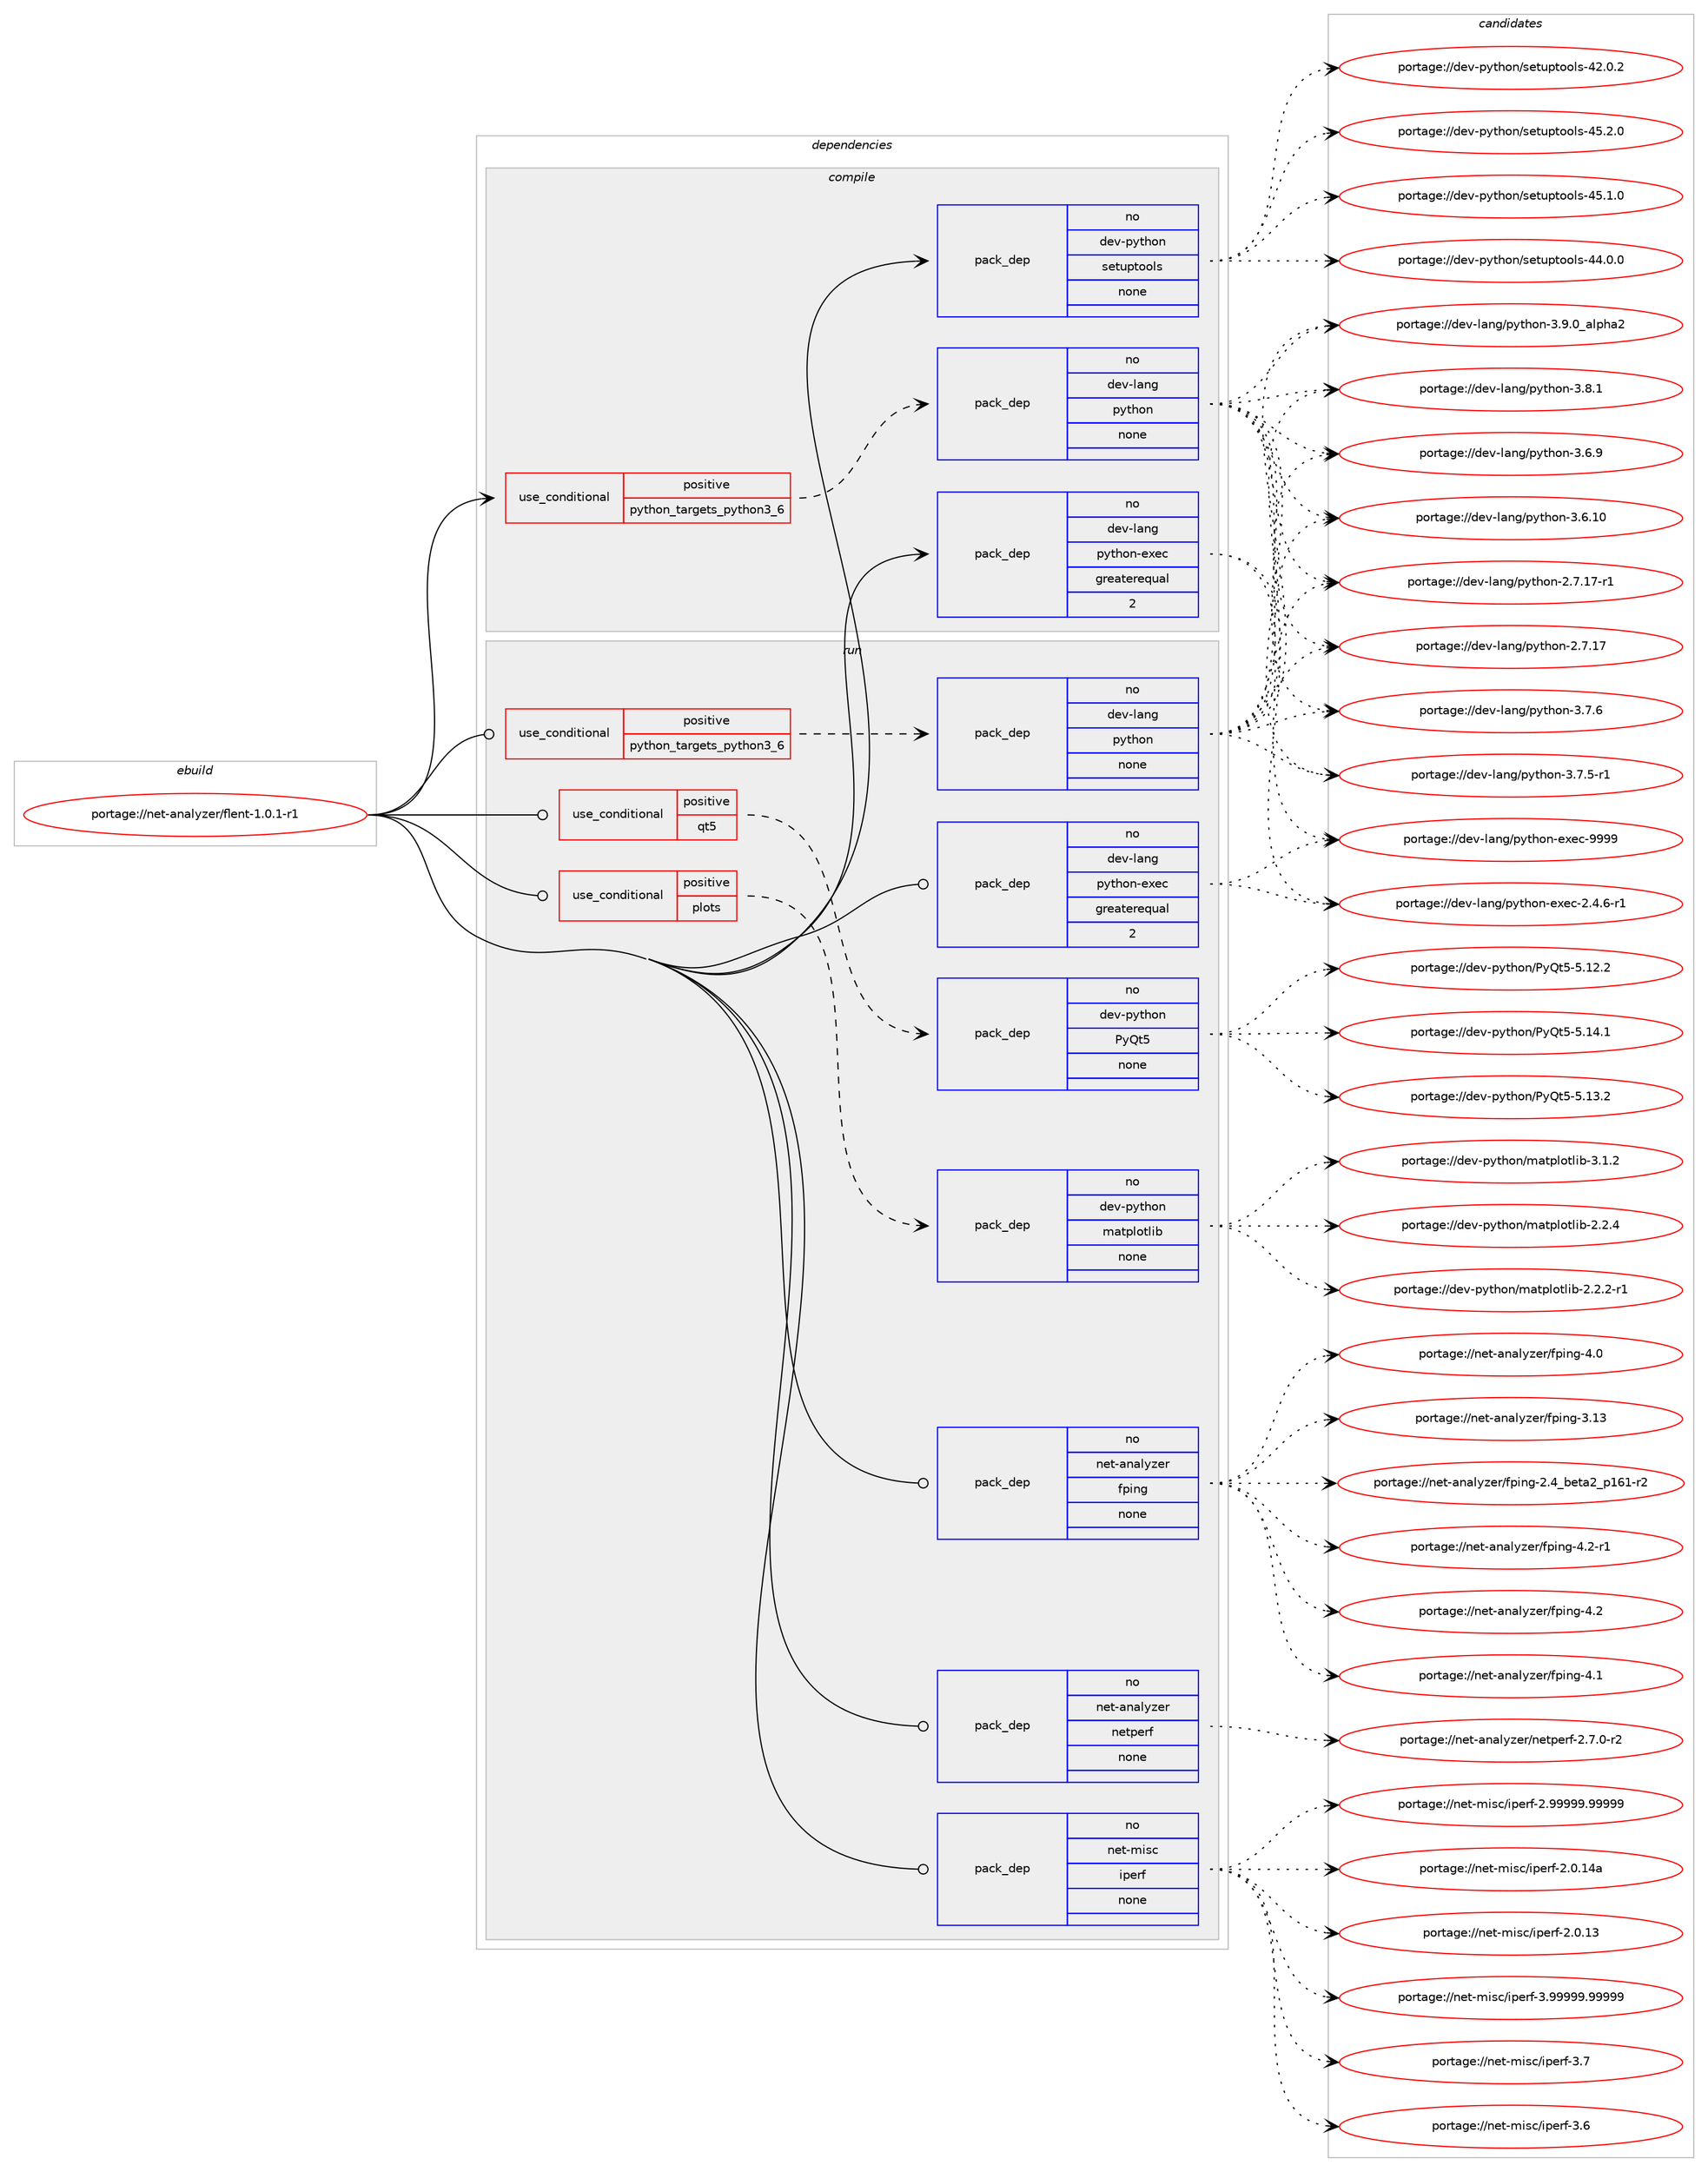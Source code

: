 digraph prolog {

# *************
# Graph options
# *************

newrank=true;
concentrate=true;
compound=true;
graph [rankdir=LR,fontname=Helvetica,fontsize=10,ranksep=1.5];#, ranksep=2.5, nodesep=0.2];
edge  [arrowhead=vee];
node  [fontname=Helvetica,fontsize=10];

# **********
# The ebuild
# **********

subgraph cluster_leftcol {
color=gray;
rank=same;
label=<<i>ebuild</i>>;
id [label="portage://net-analyzer/flent-1.0.1-r1", color=red, width=4, href="../net-analyzer/flent-1.0.1-r1.svg"];
}

# ****************
# The dependencies
# ****************

subgraph cluster_midcol {
color=gray;
label=<<i>dependencies</i>>;
subgraph cluster_compile {
fillcolor="#eeeeee";
style=filled;
label=<<i>compile</i>>;
subgraph cond35501 {
dependency157071 [label=<<TABLE BORDER="0" CELLBORDER="1" CELLSPACING="0" CELLPADDING="4"><TR><TD ROWSPAN="3" CELLPADDING="10">use_conditional</TD></TR><TR><TD>positive</TD></TR><TR><TD>python_targets_python3_6</TD></TR></TABLE>>, shape=none, color=red];
subgraph pack118994 {
dependency157072 [label=<<TABLE BORDER="0" CELLBORDER="1" CELLSPACING="0" CELLPADDING="4" WIDTH="220"><TR><TD ROWSPAN="6" CELLPADDING="30">pack_dep</TD></TR><TR><TD WIDTH="110">no</TD></TR><TR><TD>dev-lang</TD></TR><TR><TD>python</TD></TR><TR><TD>none</TD></TR><TR><TD></TD></TR></TABLE>>, shape=none, color=blue];
}
dependency157071:e -> dependency157072:w [weight=20,style="dashed",arrowhead="vee"];
}
id:e -> dependency157071:w [weight=20,style="solid",arrowhead="vee"];
subgraph pack118995 {
dependency157073 [label=<<TABLE BORDER="0" CELLBORDER="1" CELLSPACING="0" CELLPADDING="4" WIDTH="220"><TR><TD ROWSPAN="6" CELLPADDING="30">pack_dep</TD></TR><TR><TD WIDTH="110">no</TD></TR><TR><TD>dev-lang</TD></TR><TR><TD>python-exec</TD></TR><TR><TD>greaterequal</TD></TR><TR><TD>2</TD></TR></TABLE>>, shape=none, color=blue];
}
id:e -> dependency157073:w [weight=20,style="solid",arrowhead="vee"];
subgraph pack118996 {
dependency157074 [label=<<TABLE BORDER="0" CELLBORDER="1" CELLSPACING="0" CELLPADDING="4" WIDTH="220"><TR><TD ROWSPAN="6" CELLPADDING="30">pack_dep</TD></TR><TR><TD WIDTH="110">no</TD></TR><TR><TD>dev-python</TD></TR><TR><TD>setuptools</TD></TR><TR><TD>none</TD></TR><TR><TD></TD></TR></TABLE>>, shape=none, color=blue];
}
id:e -> dependency157074:w [weight=20,style="solid",arrowhead="vee"];
}
subgraph cluster_compileandrun {
fillcolor="#eeeeee";
style=filled;
label=<<i>compile and run</i>>;
}
subgraph cluster_run {
fillcolor="#eeeeee";
style=filled;
label=<<i>run</i>>;
subgraph cond35502 {
dependency157075 [label=<<TABLE BORDER="0" CELLBORDER="1" CELLSPACING="0" CELLPADDING="4"><TR><TD ROWSPAN="3" CELLPADDING="10">use_conditional</TD></TR><TR><TD>positive</TD></TR><TR><TD>plots</TD></TR></TABLE>>, shape=none, color=red];
subgraph pack118997 {
dependency157076 [label=<<TABLE BORDER="0" CELLBORDER="1" CELLSPACING="0" CELLPADDING="4" WIDTH="220"><TR><TD ROWSPAN="6" CELLPADDING="30">pack_dep</TD></TR><TR><TD WIDTH="110">no</TD></TR><TR><TD>dev-python</TD></TR><TR><TD>matplotlib</TD></TR><TR><TD>none</TD></TR><TR><TD></TD></TR></TABLE>>, shape=none, color=blue];
}
dependency157075:e -> dependency157076:w [weight=20,style="dashed",arrowhead="vee"];
}
id:e -> dependency157075:w [weight=20,style="solid",arrowhead="odot"];
subgraph cond35503 {
dependency157077 [label=<<TABLE BORDER="0" CELLBORDER="1" CELLSPACING="0" CELLPADDING="4"><TR><TD ROWSPAN="3" CELLPADDING="10">use_conditional</TD></TR><TR><TD>positive</TD></TR><TR><TD>python_targets_python3_6</TD></TR></TABLE>>, shape=none, color=red];
subgraph pack118998 {
dependency157078 [label=<<TABLE BORDER="0" CELLBORDER="1" CELLSPACING="0" CELLPADDING="4" WIDTH="220"><TR><TD ROWSPAN="6" CELLPADDING="30">pack_dep</TD></TR><TR><TD WIDTH="110">no</TD></TR><TR><TD>dev-lang</TD></TR><TR><TD>python</TD></TR><TR><TD>none</TD></TR><TR><TD></TD></TR></TABLE>>, shape=none, color=blue];
}
dependency157077:e -> dependency157078:w [weight=20,style="dashed",arrowhead="vee"];
}
id:e -> dependency157077:w [weight=20,style="solid",arrowhead="odot"];
subgraph cond35504 {
dependency157079 [label=<<TABLE BORDER="0" CELLBORDER="1" CELLSPACING="0" CELLPADDING="4"><TR><TD ROWSPAN="3" CELLPADDING="10">use_conditional</TD></TR><TR><TD>positive</TD></TR><TR><TD>qt5</TD></TR></TABLE>>, shape=none, color=red];
subgraph pack118999 {
dependency157080 [label=<<TABLE BORDER="0" CELLBORDER="1" CELLSPACING="0" CELLPADDING="4" WIDTH="220"><TR><TD ROWSPAN="6" CELLPADDING="30">pack_dep</TD></TR><TR><TD WIDTH="110">no</TD></TR><TR><TD>dev-python</TD></TR><TR><TD>PyQt5</TD></TR><TR><TD>none</TD></TR><TR><TD></TD></TR></TABLE>>, shape=none, color=blue];
}
dependency157079:e -> dependency157080:w [weight=20,style="dashed",arrowhead="vee"];
}
id:e -> dependency157079:w [weight=20,style="solid",arrowhead="odot"];
subgraph pack119000 {
dependency157081 [label=<<TABLE BORDER="0" CELLBORDER="1" CELLSPACING="0" CELLPADDING="4" WIDTH="220"><TR><TD ROWSPAN="6" CELLPADDING="30">pack_dep</TD></TR><TR><TD WIDTH="110">no</TD></TR><TR><TD>dev-lang</TD></TR><TR><TD>python-exec</TD></TR><TR><TD>greaterequal</TD></TR><TR><TD>2</TD></TR></TABLE>>, shape=none, color=blue];
}
id:e -> dependency157081:w [weight=20,style="solid",arrowhead="odot"];
subgraph pack119001 {
dependency157082 [label=<<TABLE BORDER="0" CELLBORDER="1" CELLSPACING="0" CELLPADDING="4" WIDTH="220"><TR><TD ROWSPAN="6" CELLPADDING="30">pack_dep</TD></TR><TR><TD WIDTH="110">no</TD></TR><TR><TD>net-analyzer</TD></TR><TR><TD>fping</TD></TR><TR><TD>none</TD></TR><TR><TD></TD></TR></TABLE>>, shape=none, color=blue];
}
id:e -> dependency157082:w [weight=20,style="solid",arrowhead="odot"];
subgraph pack119002 {
dependency157083 [label=<<TABLE BORDER="0" CELLBORDER="1" CELLSPACING="0" CELLPADDING="4" WIDTH="220"><TR><TD ROWSPAN="6" CELLPADDING="30">pack_dep</TD></TR><TR><TD WIDTH="110">no</TD></TR><TR><TD>net-analyzer</TD></TR><TR><TD>netperf</TD></TR><TR><TD>none</TD></TR><TR><TD></TD></TR></TABLE>>, shape=none, color=blue];
}
id:e -> dependency157083:w [weight=20,style="solid",arrowhead="odot"];
subgraph pack119003 {
dependency157084 [label=<<TABLE BORDER="0" CELLBORDER="1" CELLSPACING="0" CELLPADDING="4" WIDTH="220"><TR><TD ROWSPAN="6" CELLPADDING="30">pack_dep</TD></TR><TR><TD WIDTH="110">no</TD></TR><TR><TD>net-misc</TD></TR><TR><TD>iperf</TD></TR><TR><TD>none</TD></TR><TR><TD></TD></TR></TABLE>>, shape=none, color=blue];
}
id:e -> dependency157084:w [weight=20,style="solid",arrowhead="odot"];
}
}

# **************
# The candidates
# **************

subgraph cluster_choices {
rank=same;
color=gray;
label=<<i>candidates</i>>;

subgraph choice118994 {
color=black;
nodesep=1;
choice10010111845108971101034711212111610411111045514657464895971081121049750 [label="portage://dev-lang/python-3.9.0_alpha2", color=red, width=4,href="../dev-lang/python-3.9.0_alpha2.svg"];
choice100101118451089711010347112121116104111110455146564649 [label="portage://dev-lang/python-3.8.1", color=red, width=4,href="../dev-lang/python-3.8.1.svg"];
choice100101118451089711010347112121116104111110455146554654 [label="portage://dev-lang/python-3.7.6", color=red, width=4,href="../dev-lang/python-3.7.6.svg"];
choice1001011184510897110103471121211161041111104551465546534511449 [label="portage://dev-lang/python-3.7.5-r1", color=red, width=4,href="../dev-lang/python-3.7.5-r1.svg"];
choice100101118451089711010347112121116104111110455146544657 [label="portage://dev-lang/python-3.6.9", color=red, width=4,href="../dev-lang/python-3.6.9.svg"];
choice10010111845108971101034711212111610411111045514654464948 [label="portage://dev-lang/python-3.6.10", color=red, width=4,href="../dev-lang/python-3.6.10.svg"];
choice100101118451089711010347112121116104111110455046554649554511449 [label="portage://dev-lang/python-2.7.17-r1", color=red, width=4,href="../dev-lang/python-2.7.17-r1.svg"];
choice10010111845108971101034711212111610411111045504655464955 [label="portage://dev-lang/python-2.7.17", color=red, width=4,href="../dev-lang/python-2.7.17.svg"];
dependency157072:e -> choice10010111845108971101034711212111610411111045514657464895971081121049750:w [style=dotted,weight="100"];
dependency157072:e -> choice100101118451089711010347112121116104111110455146564649:w [style=dotted,weight="100"];
dependency157072:e -> choice100101118451089711010347112121116104111110455146554654:w [style=dotted,weight="100"];
dependency157072:e -> choice1001011184510897110103471121211161041111104551465546534511449:w [style=dotted,weight="100"];
dependency157072:e -> choice100101118451089711010347112121116104111110455146544657:w [style=dotted,weight="100"];
dependency157072:e -> choice10010111845108971101034711212111610411111045514654464948:w [style=dotted,weight="100"];
dependency157072:e -> choice100101118451089711010347112121116104111110455046554649554511449:w [style=dotted,weight="100"];
dependency157072:e -> choice10010111845108971101034711212111610411111045504655464955:w [style=dotted,weight="100"];
}
subgraph choice118995 {
color=black;
nodesep=1;
choice10010111845108971101034711212111610411111045101120101994557575757 [label="portage://dev-lang/python-exec-9999", color=red, width=4,href="../dev-lang/python-exec-9999.svg"];
choice10010111845108971101034711212111610411111045101120101994550465246544511449 [label="portage://dev-lang/python-exec-2.4.6-r1", color=red, width=4,href="../dev-lang/python-exec-2.4.6-r1.svg"];
dependency157073:e -> choice10010111845108971101034711212111610411111045101120101994557575757:w [style=dotted,weight="100"];
dependency157073:e -> choice10010111845108971101034711212111610411111045101120101994550465246544511449:w [style=dotted,weight="100"];
}
subgraph choice118996 {
color=black;
nodesep=1;
choice100101118451121211161041111104711510111611711211611111110811545525346504648 [label="portage://dev-python/setuptools-45.2.0", color=red, width=4,href="../dev-python/setuptools-45.2.0.svg"];
choice100101118451121211161041111104711510111611711211611111110811545525346494648 [label="portage://dev-python/setuptools-45.1.0", color=red, width=4,href="../dev-python/setuptools-45.1.0.svg"];
choice100101118451121211161041111104711510111611711211611111110811545525246484648 [label="portage://dev-python/setuptools-44.0.0", color=red, width=4,href="../dev-python/setuptools-44.0.0.svg"];
choice100101118451121211161041111104711510111611711211611111110811545525046484650 [label="portage://dev-python/setuptools-42.0.2", color=red, width=4,href="../dev-python/setuptools-42.0.2.svg"];
dependency157074:e -> choice100101118451121211161041111104711510111611711211611111110811545525346504648:w [style=dotted,weight="100"];
dependency157074:e -> choice100101118451121211161041111104711510111611711211611111110811545525346494648:w [style=dotted,weight="100"];
dependency157074:e -> choice100101118451121211161041111104711510111611711211611111110811545525246484648:w [style=dotted,weight="100"];
dependency157074:e -> choice100101118451121211161041111104711510111611711211611111110811545525046484650:w [style=dotted,weight="100"];
}
subgraph choice118997 {
color=black;
nodesep=1;
choice10010111845112121116104111110471099711611210811111610810598455146494650 [label="portage://dev-python/matplotlib-3.1.2", color=red, width=4,href="../dev-python/matplotlib-3.1.2.svg"];
choice10010111845112121116104111110471099711611210811111610810598455046504652 [label="portage://dev-python/matplotlib-2.2.4", color=red, width=4,href="../dev-python/matplotlib-2.2.4.svg"];
choice100101118451121211161041111104710997116112108111116108105984550465046504511449 [label="portage://dev-python/matplotlib-2.2.2-r1", color=red, width=4,href="../dev-python/matplotlib-2.2.2-r1.svg"];
dependency157076:e -> choice10010111845112121116104111110471099711611210811111610810598455146494650:w [style=dotted,weight="100"];
dependency157076:e -> choice10010111845112121116104111110471099711611210811111610810598455046504652:w [style=dotted,weight="100"];
dependency157076:e -> choice100101118451121211161041111104710997116112108111116108105984550465046504511449:w [style=dotted,weight="100"];
}
subgraph choice118998 {
color=black;
nodesep=1;
choice10010111845108971101034711212111610411111045514657464895971081121049750 [label="portage://dev-lang/python-3.9.0_alpha2", color=red, width=4,href="../dev-lang/python-3.9.0_alpha2.svg"];
choice100101118451089711010347112121116104111110455146564649 [label="portage://dev-lang/python-3.8.1", color=red, width=4,href="../dev-lang/python-3.8.1.svg"];
choice100101118451089711010347112121116104111110455146554654 [label="portage://dev-lang/python-3.7.6", color=red, width=4,href="../dev-lang/python-3.7.6.svg"];
choice1001011184510897110103471121211161041111104551465546534511449 [label="portage://dev-lang/python-3.7.5-r1", color=red, width=4,href="../dev-lang/python-3.7.5-r1.svg"];
choice100101118451089711010347112121116104111110455146544657 [label="portage://dev-lang/python-3.6.9", color=red, width=4,href="../dev-lang/python-3.6.9.svg"];
choice10010111845108971101034711212111610411111045514654464948 [label="portage://dev-lang/python-3.6.10", color=red, width=4,href="../dev-lang/python-3.6.10.svg"];
choice100101118451089711010347112121116104111110455046554649554511449 [label="portage://dev-lang/python-2.7.17-r1", color=red, width=4,href="../dev-lang/python-2.7.17-r1.svg"];
choice10010111845108971101034711212111610411111045504655464955 [label="portage://dev-lang/python-2.7.17", color=red, width=4,href="../dev-lang/python-2.7.17.svg"];
dependency157078:e -> choice10010111845108971101034711212111610411111045514657464895971081121049750:w [style=dotted,weight="100"];
dependency157078:e -> choice100101118451089711010347112121116104111110455146564649:w [style=dotted,weight="100"];
dependency157078:e -> choice100101118451089711010347112121116104111110455146554654:w [style=dotted,weight="100"];
dependency157078:e -> choice1001011184510897110103471121211161041111104551465546534511449:w [style=dotted,weight="100"];
dependency157078:e -> choice100101118451089711010347112121116104111110455146544657:w [style=dotted,weight="100"];
dependency157078:e -> choice10010111845108971101034711212111610411111045514654464948:w [style=dotted,weight="100"];
dependency157078:e -> choice100101118451089711010347112121116104111110455046554649554511449:w [style=dotted,weight="100"];
dependency157078:e -> choice10010111845108971101034711212111610411111045504655464955:w [style=dotted,weight="100"];
}
subgraph choice118999 {
color=black;
nodesep=1;
choice100101118451121211161041111104780121811165345534649524649 [label="portage://dev-python/PyQt5-5.14.1", color=red, width=4,href="../dev-python/PyQt5-5.14.1.svg"];
choice100101118451121211161041111104780121811165345534649514650 [label="portage://dev-python/PyQt5-5.13.2", color=red, width=4,href="../dev-python/PyQt5-5.13.2.svg"];
choice100101118451121211161041111104780121811165345534649504650 [label="portage://dev-python/PyQt5-5.12.2", color=red, width=4,href="../dev-python/PyQt5-5.12.2.svg"];
dependency157080:e -> choice100101118451121211161041111104780121811165345534649524649:w [style=dotted,weight="100"];
dependency157080:e -> choice100101118451121211161041111104780121811165345534649514650:w [style=dotted,weight="100"];
dependency157080:e -> choice100101118451121211161041111104780121811165345534649504650:w [style=dotted,weight="100"];
}
subgraph choice119000 {
color=black;
nodesep=1;
choice10010111845108971101034711212111610411111045101120101994557575757 [label="portage://dev-lang/python-exec-9999", color=red, width=4,href="../dev-lang/python-exec-9999.svg"];
choice10010111845108971101034711212111610411111045101120101994550465246544511449 [label="portage://dev-lang/python-exec-2.4.6-r1", color=red, width=4,href="../dev-lang/python-exec-2.4.6-r1.svg"];
dependency157081:e -> choice10010111845108971101034711212111610411111045101120101994557575757:w [style=dotted,weight="100"];
dependency157081:e -> choice10010111845108971101034711212111610411111045101120101994550465246544511449:w [style=dotted,weight="100"];
}
subgraph choice119001 {
color=black;
nodesep=1;
choice11010111645971109710812112210111447102112105110103455246504511449 [label="portage://net-analyzer/fping-4.2-r1", color=red, width=4,href="../net-analyzer/fping-4.2-r1.svg"];
choice1101011164597110971081211221011144710211210511010345524650 [label="portage://net-analyzer/fping-4.2", color=red, width=4,href="../net-analyzer/fping-4.2.svg"];
choice1101011164597110971081211221011144710211210511010345524649 [label="portage://net-analyzer/fping-4.1", color=red, width=4,href="../net-analyzer/fping-4.1.svg"];
choice1101011164597110971081211221011144710211210511010345524648 [label="portage://net-analyzer/fping-4.0", color=red, width=4,href="../net-analyzer/fping-4.0.svg"];
choice110101116459711097108121122101114471021121051101034551464951 [label="portage://net-analyzer/fping-3.13", color=red, width=4,href="../net-analyzer/fping-3.13.svg"];
choice110101116459711097108121122101114471021121051101034550465295981011169750951124954494511450 [label="portage://net-analyzer/fping-2.4_beta2_p161-r2", color=red, width=4,href="../net-analyzer/fping-2.4_beta2_p161-r2.svg"];
dependency157082:e -> choice11010111645971109710812112210111447102112105110103455246504511449:w [style=dotted,weight="100"];
dependency157082:e -> choice1101011164597110971081211221011144710211210511010345524650:w [style=dotted,weight="100"];
dependency157082:e -> choice1101011164597110971081211221011144710211210511010345524649:w [style=dotted,weight="100"];
dependency157082:e -> choice1101011164597110971081211221011144710211210511010345524648:w [style=dotted,weight="100"];
dependency157082:e -> choice110101116459711097108121122101114471021121051101034551464951:w [style=dotted,weight="100"];
dependency157082:e -> choice110101116459711097108121122101114471021121051101034550465295981011169750951124954494511450:w [style=dotted,weight="100"];
}
subgraph choice119002 {
color=black;
nodesep=1;
choice110101116459711097108121122101114471101011161121011141024550465546484511450 [label="portage://net-analyzer/netperf-2.7.0-r2", color=red, width=4,href="../net-analyzer/netperf-2.7.0-r2.svg"];
dependency157083:e -> choice110101116459711097108121122101114471101011161121011141024550465546484511450:w [style=dotted,weight="100"];
}
subgraph choice119003 {
color=black;
nodesep=1;
choice1101011164510910511599471051121011141024551465757575757465757575757 [label="portage://net-misc/iperf-3.99999.99999", color=red, width=4,href="../net-misc/iperf-3.99999.99999.svg"];
choice11010111645109105115994710511210111410245514655 [label="portage://net-misc/iperf-3.7", color=red, width=4,href="../net-misc/iperf-3.7.svg"];
choice11010111645109105115994710511210111410245514654 [label="portage://net-misc/iperf-3.6", color=red, width=4,href="../net-misc/iperf-3.6.svg"];
choice1101011164510910511599471051121011141024550465757575757465757575757 [label="portage://net-misc/iperf-2.99999.99999", color=red, width=4,href="../net-misc/iperf-2.99999.99999.svg"];
choice1101011164510910511599471051121011141024550464846495297 [label="portage://net-misc/iperf-2.0.14a", color=red, width=4,href="../net-misc/iperf-2.0.14a.svg"];
choice11010111645109105115994710511210111410245504648464951 [label="portage://net-misc/iperf-2.0.13", color=red, width=4,href="../net-misc/iperf-2.0.13.svg"];
dependency157084:e -> choice1101011164510910511599471051121011141024551465757575757465757575757:w [style=dotted,weight="100"];
dependency157084:e -> choice11010111645109105115994710511210111410245514655:w [style=dotted,weight="100"];
dependency157084:e -> choice11010111645109105115994710511210111410245514654:w [style=dotted,weight="100"];
dependency157084:e -> choice1101011164510910511599471051121011141024550465757575757465757575757:w [style=dotted,weight="100"];
dependency157084:e -> choice1101011164510910511599471051121011141024550464846495297:w [style=dotted,weight="100"];
dependency157084:e -> choice11010111645109105115994710511210111410245504648464951:w [style=dotted,weight="100"];
}
}

}
